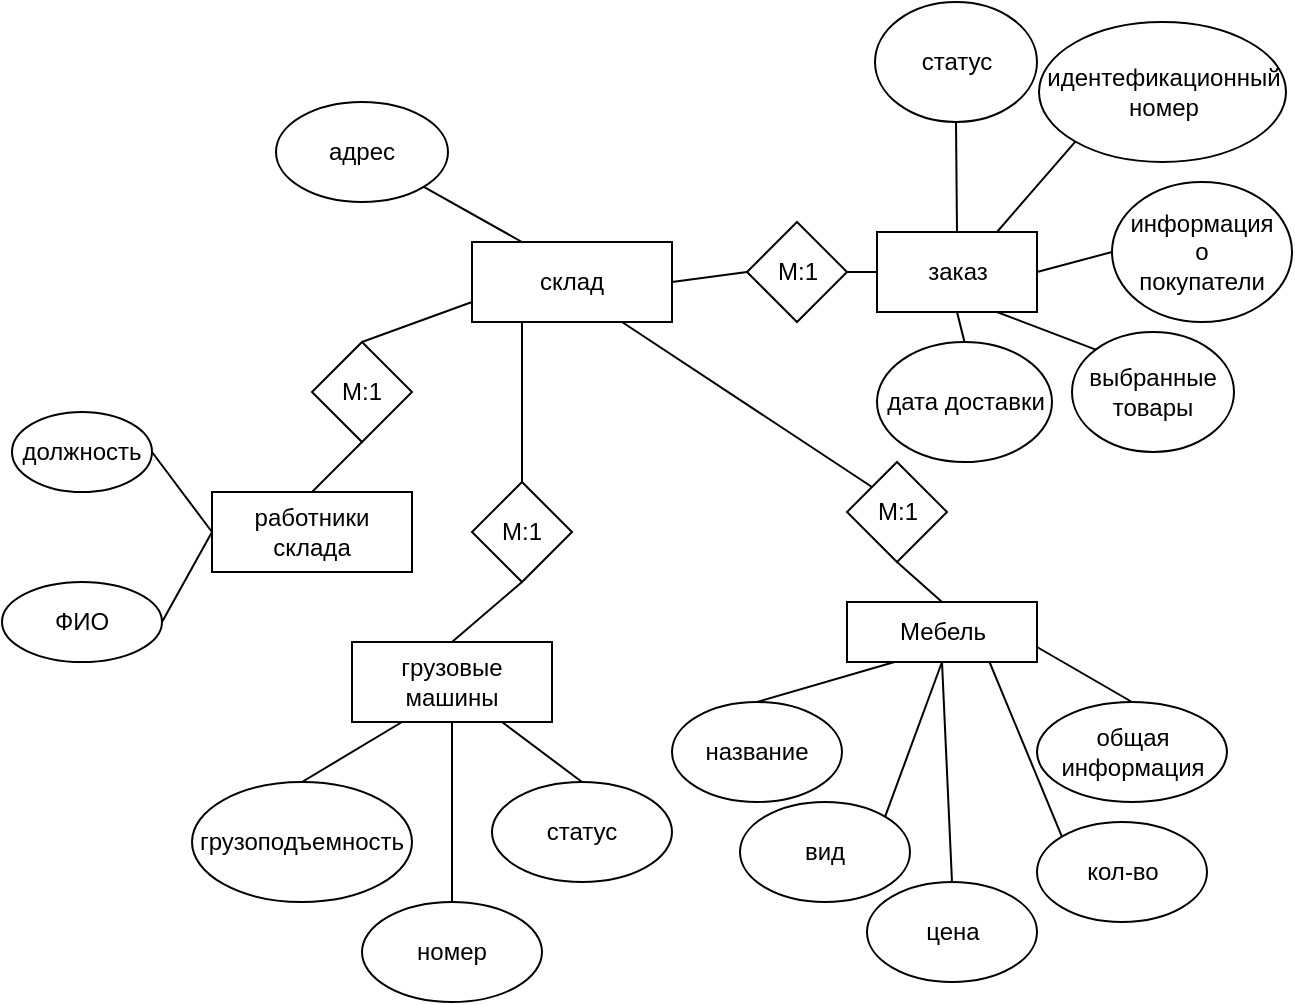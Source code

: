 <mxfile version="12.7.6" type="github"><diagram id="epTGNaUNw8TXTQZ4dMgf" name="Page-1"><mxGraphModel dx="599" dy="1801" grid="1" gridSize="10" guides="1" tooltips="1" connect="1" arrows="1" fold="1" page="1" pageScale="1" pageWidth="827" pageHeight="1169" math="0" shadow="0"><root><mxCell id="0"/><mxCell id="1" parent="0"/><mxCell id="NgNTmlbLvVTdhNcqx5IH-1" value="склад" style="rounded=0;whiteSpace=wrap;html=1;" vertex="1" parent="1"><mxGeometry x="280" y="100" width="100" height="40" as="geometry"/></mxCell><mxCell id="NgNTmlbLvVTdhNcqx5IH-2" value="" style="endArrow=none;html=1;exitX=0.25;exitY=0;exitDx=0;exitDy=0;" edge="1" parent="1" source="NgNTmlbLvVTdhNcqx5IH-1" target="NgNTmlbLvVTdhNcqx5IH-3"><mxGeometry width="50" height="50" relative="1" as="geometry"><mxPoint x="380" y="110" as="sourcePoint"/><mxPoint x="460" y="90" as="targetPoint"/></mxGeometry></mxCell><mxCell id="NgNTmlbLvVTdhNcqx5IH-3" value="адрес" style="ellipse;whiteSpace=wrap;html=1;" vertex="1" parent="1"><mxGeometry x="182" y="30" width="86" height="50" as="geometry"/></mxCell><mxCell id="NgNTmlbLvVTdhNcqx5IH-4" value="М:1&lt;br&gt;" style="rhombus;whiteSpace=wrap;html=1;" vertex="1" parent="1"><mxGeometry x="200" y="150" width="50" height="50" as="geometry"/></mxCell><mxCell id="NgNTmlbLvVTdhNcqx5IH-5" value="" style="endArrow=none;html=1;entryX=0.5;entryY=0;entryDx=0;entryDy=0;exitX=0;exitY=0.75;exitDx=0;exitDy=0;" edge="1" parent="1" source="NgNTmlbLvVTdhNcqx5IH-1" target="NgNTmlbLvVTdhNcqx5IH-4"><mxGeometry width="50" height="50" relative="1" as="geometry"><mxPoint x="300" y="300" as="sourcePoint"/><mxPoint x="350" y="250" as="targetPoint"/></mxGeometry></mxCell><mxCell id="NgNTmlbLvVTdhNcqx5IH-6" value="работники склада" style="rounded=0;whiteSpace=wrap;html=1;" vertex="1" parent="1"><mxGeometry x="150" y="225" width="100" height="40" as="geometry"/></mxCell><mxCell id="NgNTmlbLvVTdhNcqx5IH-7" value="М:1&lt;br&gt;" style="rhombus;whiteSpace=wrap;html=1;" vertex="1" parent="1"><mxGeometry x="280" y="220" width="50" height="50" as="geometry"/></mxCell><mxCell id="NgNTmlbLvVTdhNcqx5IH-8" value="" style="endArrow=none;html=1;entryX=0.5;entryY=0;entryDx=0;entryDy=0;exitX=0.25;exitY=1;exitDx=0;exitDy=0;" edge="1" parent="1" target="NgNTmlbLvVTdhNcqx5IH-7" source="NgNTmlbLvVTdhNcqx5IH-1"><mxGeometry width="50" height="50" relative="1" as="geometry"><mxPoint x="330" y="140" as="sourcePoint"/><mxPoint x="360" y="260" as="targetPoint"/></mxGeometry></mxCell><mxCell id="NgNTmlbLvVTdhNcqx5IH-9" value="М:1&lt;br&gt;" style="rhombus;whiteSpace=wrap;html=1;" vertex="1" parent="1"><mxGeometry x="467.5" y="210" width="50" height="50" as="geometry"/></mxCell><mxCell id="NgNTmlbLvVTdhNcqx5IH-10" value="" style="endArrow=none;html=1;entryX=0;entryY=0;entryDx=0;entryDy=0;exitX=0.75;exitY=1;exitDx=0;exitDy=0;" edge="1" parent="1" target="NgNTmlbLvVTdhNcqx5IH-9" source="NgNTmlbLvVTdhNcqx5IH-1"><mxGeometry width="50" height="50" relative="1" as="geometry"><mxPoint x="350" y="160.0" as="sourcePoint"/><mxPoint x="370" y="270" as="targetPoint"/></mxGeometry></mxCell><mxCell id="NgNTmlbLvVTdhNcqx5IH-11" value="М:1&lt;br&gt;" style="rhombus;whiteSpace=wrap;html=1;" vertex="1" parent="1"><mxGeometry x="417.5" y="90" width="50" height="50" as="geometry"/></mxCell><mxCell id="NgNTmlbLvVTdhNcqx5IH-12" value="" style="endArrow=none;html=1;entryX=0;entryY=0.5;entryDx=0;entryDy=0;exitX=1;exitY=0.5;exitDx=0;exitDy=0;" edge="1" parent="1" target="NgNTmlbLvVTdhNcqx5IH-11" source="NgNTmlbLvVTdhNcqx5IH-1"><mxGeometry width="50" height="50" relative="1" as="geometry"><mxPoint x="520" y="165.0" as="sourcePoint"/><mxPoint x="540" y="275" as="targetPoint"/></mxGeometry></mxCell><mxCell id="NgNTmlbLvVTdhNcqx5IH-13" value="" style="endArrow=none;html=1;entryX=0.5;entryY=1;entryDx=0;entryDy=0;exitX=0.5;exitY=0;exitDx=0;exitDy=0;" edge="1" parent="1" source="NgNTmlbLvVTdhNcqx5IH-6" target="NgNTmlbLvVTdhNcqx5IH-4"><mxGeometry width="50" height="50" relative="1" as="geometry"><mxPoint x="150" y="290" as="sourcePoint"/><mxPoint x="200" y="240" as="targetPoint"/></mxGeometry></mxCell><mxCell id="NgNTmlbLvVTdhNcqx5IH-15" value="ФИО" style="ellipse;whiteSpace=wrap;html=1;" vertex="1" parent="1"><mxGeometry x="45" y="270" width="80" height="40" as="geometry"/></mxCell><mxCell id="NgNTmlbLvVTdhNcqx5IH-16" value="должность&lt;br&gt;" style="ellipse;whiteSpace=wrap;html=1;" vertex="1" parent="1"><mxGeometry x="50" y="185" width="70" height="40" as="geometry"/></mxCell><mxCell id="NgNTmlbLvVTdhNcqx5IH-17" value="" style="endArrow=none;html=1;exitX=0;exitY=0.5;exitDx=0;exitDy=0;entryX=1;entryY=0.5;entryDx=0;entryDy=0;" edge="1" parent="1" source="NgNTmlbLvVTdhNcqx5IH-6" target="NgNTmlbLvVTdhNcqx5IH-15"><mxGeometry width="50" height="50" relative="1" as="geometry"><mxPoint x="320" y="340" as="sourcePoint"/><mxPoint x="370" y="290" as="targetPoint"/></mxGeometry></mxCell><mxCell id="NgNTmlbLvVTdhNcqx5IH-18" value="" style="endArrow=none;html=1;exitX=0;exitY=0.5;exitDx=0;exitDy=0;entryX=1;entryY=0.5;entryDx=0;entryDy=0;" edge="1" parent="1" source="NgNTmlbLvVTdhNcqx5IH-6" target="NgNTmlbLvVTdhNcqx5IH-16"><mxGeometry width="50" height="50" relative="1" as="geometry"><mxPoint x="320" y="340" as="sourcePoint"/><mxPoint x="80" y="245" as="targetPoint"/><Array as="points"/></mxGeometry></mxCell><mxCell id="NgNTmlbLvVTdhNcqx5IH-20" value="" style="endArrow=none;html=1;entryX=0.5;entryY=1;entryDx=0;entryDy=0;exitX=0.5;exitY=0;exitDx=0;exitDy=0;" edge="1" parent="1" source="NgNTmlbLvVTdhNcqx5IH-21" target="NgNTmlbLvVTdhNcqx5IH-7"><mxGeometry width="50" height="50" relative="1" as="geometry"><mxPoint x="320" y="340" as="sourcePoint"/><mxPoint x="370" y="290" as="targetPoint"/></mxGeometry></mxCell><mxCell id="NgNTmlbLvVTdhNcqx5IH-21" value="грузовые машины&lt;br&gt;" style="rounded=0;whiteSpace=wrap;html=1;" vertex="1" parent="1"><mxGeometry x="220" y="300" width="100" height="40" as="geometry"/></mxCell><mxCell id="NgNTmlbLvVTdhNcqx5IH-22" style="edgeStyle=orthogonalEdgeStyle;rounded=0;orthogonalLoop=1;jettySize=auto;html=1;exitX=0.5;exitY=1;exitDx=0;exitDy=0;" edge="1" parent="1" source="NgNTmlbLvVTdhNcqx5IH-16" target="NgNTmlbLvVTdhNcqx5IH-16"><mxGeometry relative="1" as="geometry"/></mxCell><mxCell id="NgNTmlbLvVTdhNcqx5IH-23" value="грузоподъемность&lt;br&gt;" style="ellipse;whiteSpace=wrap;html=1;" vertex="1" parent="1"><mxGeometry x="140" y="370" width="110" height="60" as="geometry"/></mxCell><mxCell id="NgNTmlbLvVTdhNcqx5IH-24" value="номер" style="ellipse;whiteSpace=wrap;html=1;" vertex="1" parent="1"><mxGeometry x="225" y="430" width="90" height="50" as="geometry"/></mxCell><mxCell id="NgNTmlbLvVTdhNcqx5IH-25" value="статус&lt;br&gt;" style="ellipse;whiteSpace=wrap;html=1;" vertex="1" parent="1"><mxGeometry x="290" y="370" width="90" height="50" as="geometry"/></mxCell><mxCell id="NgNTmlbLvVTdhNcqx5IH-26" value="" style="endArrow=none;html=1;exitX=0.25;exitY=1;exitDx=0;exitDy=0;entryX=0.5;entryY=0;entryDx=0;entryDy=0;" edge="1" parent="1" source="NgNTmlbLvVTdhNcqx5IH-21" target="NgNTmlbLvVTdhNcqx5IH-23"><mxGeometry width="50" height="50" relative="1" as="geometry"><mxPoint x="320" y="440" as="sourcePoint"/><mxPoint x="370" y="390" as="targetPoint"/></mxGeometry></mxCell><mxCell id="NgNTmlbLvVTdhNcqx5IH-27" value="" style="endArrow=none;html=1;entryX=0.5;entryY=1;entryDx=0;entryDy=0;exitX=0.5;exitY=0;exitDx=0;exitDy=0;" edge="1" parent="1" source="NgNTmlbLvVTdhNcqx5IH-24" target="NgNTmlbLvVTdhNcqx5IH-21"><mxGeometry width="50" height="50" relative="1" as="geometry"><mxPoint x="320" y="440" as="sourcePoint"/><mxPoint x="370" y="390" as="targetPoint"/></mxGeometry></mxCell><mxCell id="NgNTmlbLvVTdhNcqx5IH-28" value="" style="endArrow=none;html=1;entryX=0.75;entryY=1;entryDx=0;entryDy=0;exitX=0.5;exitY=0;exitDx=0;exitDy=0;" edge="1" parent="1" source="NgNTmlbLvVTdhNcqx5IH-25" target="NgNTmlbLvVTdhNcqx5IH-21"><mxGeometry width="50" height="50" relative="1" as="geometry"><mxPoint x="320" y="440" as="sourcePoint"/><mxPoint x="370" y="390" as="targetPoint"/></mxGeometry></mxCell><mxCell id="NgNTmlbLvVTdhNcqx5IH-30" value="Мебель&lt;br&gt;" style="rounded=0;whiteSpace=wrap;html=1;" vertex="1" parent="1"><mxGeometry x="467.5" y="280" width="95" height="30" as="geometry"/></mxCell><mxCell id="NgNTmlbLvVTdhNcqx5IH-31" value="" style="endArrow=none;html=1;entryX=0.5;entryY=1;entryDx=0;entryDy=0;exitX=0.5;exitY=0;exitDx=0;exitDy=0;" edge="1" parent="1" source="NgNTmlbLvVTdhNcqx5IH-30" target="NgNTmlbLvVTdhNcqx5IH-9"><mxGeometry width="50" height="50" relative="1" as="geometry"><mxPoint x="320" y="340" as="sourcePoint"/><mxPoint x="370" y="290" as="targetPoint"/></mxGeometry></mxCell><mxCell id="NgNTmlbLvVTdhNcqx5IH-33" value="название" style="ellipse;whiteSpace=wrap;html=1;" vertex="1" parent="1"><mxGeometry x="380" y="330" width="85" height="50" as="geometry"/></mxCell><mxCell id="NgNTmlbLvVTdhNcqx5IH-34" value="вид" style="ellipse;whiteSpace=wrap;html=1;" vertex="1" parent="1"><mxGeometry x="414" y="380" width="85" height="50" as="geometry"/></mxCell><mxCell id="NgNTmlbLvVTdhNcqx5IH-35" value="цена" style="ellipse;whiteSpace=wrap;html=1;" vertex="1" parent="1"><mxGeometry x="477.5" y="420" width="85" height="50" as="geometry"/></mxCell><mxCell id="NgNTmlbLvVTdhNcqx5IH-36" value="кол-во" style="ellipse;whiteSpace=wrap;html=1;" vertex="1" parent="1"><mxGeometry x="562.5" y="390" width="85" height="50" as="geometry"/></mxCell><mxCell id="NgNTmlbLvVTdhNcqx5IH-37" value="общая информация&lt;br&gt;" style="ellipse;whiteSpace=wrap;html=1;" vertex="1" parent="1"><mxGeometry x="562.5" y="330" width="95" height="50" as="geometry"/></mxCell><mxCell id="NgNTmlbLvVTdhNcqx5IH-38" value="" style="endArrow=none;html=1;entryX=0.25;entryY=1;entryDx=0;entryDy=0;exitX=0.5;exitY=0;exitDx=0;exitDy=0;" edge="1" parent="1" source="NgNTmlbLvVTdhNcqx5IH-33" target="NgNTmlbLvVTdhNcqx5IH-30"><mxGeometry width="50" height="50" relative="1" as="geometry"><mxPoint x="320" y="340" as="sourcePoint"/><mxPoint x="370" y="290" as="targetPoint"/></mxGeometry></mxCell><mxCell id="NgNTmlbLvVTdhNcqx5IH-39" value="" style="endArrow=none;html=1;entryX=0.5;entryY=1;entryDx=0;entryDy=0;exitX=1;exitY=0;exitDx=0;exitDy=0;" edge="1" parent="1" source="NgNTmlbLvVTdhNcqx5IH-34" target="NgNTmlbLvVTdhNcqx5IH-30"><mxGeometry width="50" height="50" relative="1" as="geometry"><mxPoint x="320" y="340" as="sourcePoint"/><mxPoint x="370" y="290" as="targetPoint"/></mxGeometry></mxCell><mxCell id="NgNTmlbLvVTdhNcqx5IH-40" value="" style="endArrow=none;html=1;entryX=0.5;entryY=1;entryDx=0;entryDy=0;exitX=0.5;exitY=0;exitDx=0;exitDy=0;" edge="1" parent="1" source="NgNTmlbLvVTdhNcqx5IH-35" target="NgNTmlbLvVTdhNcqx5IH-30"><mxGeometry width="50" height="50" relative="1" as="geometry"><mxPoint x="320" y="340" as="sourcePoint"/><mxPoint x="370" y="290" as="targetPoint"/></mxGeometry></mxCell><mxCell id="NgNTmlbLvVTdhNcqx5IH-41" value="" style="endArrow=none;html=1;entryX=0.75;entryY=1;entryDx=0;entryDy=0;exitX=0;exitY=0;exitDx=0;exitDy=0;" edge="1" parent="1" source="NgNTmlbLvVTdhNcqx5IH-36" target="NgNTmlbLvVTdhNcqx5IH-30"><mxGeometry width="50" height="50" relative="1" as="geometry"><mxPoint x="320" y="340" as="sourcePoint"/><mxPoint x="370" y="290" as="targetPoint"/></mxGeometry></mxCell><mxCell id="NgNTmlbLvVTdhNcqx5IH-42" value="" style="endArrow=none;html=1;entryX=1;entryY=0.75;entryDx=0;entryDy=0;exitX=0.5;exitY=0;exitDx=0;exitDy=0;" edge="1" parent="1" source="NgNTmlbLvVTdhNcqx5IH-37" target="NgNTmlbLvVTdhNcqx5IH-30"><mxGeometry width="50" height="50" relative="1" as="geometry"><mxPoint x="320" y="340" as="sourcePoint"/><mxPoint x="370" y="290" as="targetPoint"/></mxGeometry></mxCell><mxCell id="NgNTmlbLvVTdhNcqx5IH-43" value="идентефикационный номер" style="ellipse;whiteSpace=wrap;html=1;" vertex="1" parent="1"><mxGeometry x="563.5" y="-10" width="123.5" height="70" as="geometry"/></mxCell><mxCell id="NgNTmlbLvVTdhNcqx5IH-44" value="статус" style="ellipse;whiteSpace=wrap;html=1;" vertex="1" parent="1"><mxGeometry x="481.5" y="-20" width="81" height="60" as="geometry"/></mxCell><mxCell id="NgNTmlbLvVTdhNcqx5IH-45" value="информация&lt;br&gt;о&lt;br&gt;покупатели&lt;br&gt;" style="ellipse;whiteSpace=wrap;html=1;" vertex="1" parent="1"><mxGeometry x="600" y="70" width="90" height="70" as="geometry"/></mxCell><mxCell id="NgNTmlbLvVTdhNcqx5IH-46" value="выбранные товары&lt;br&gt;" style="ellipse;whiteSpace=wrap;html=1;" vertex="1" parent="1"><mxGeometry x="580" y="145" width="81" height="60" as="geometry"/></mxCell><mxCell id="NgNTmlbLvVTdhNcqx5IH-47" value="дата доставки&lt;br&gt;" style="ellipse;whiteSpace=wrap;html=1;" vertex="1" parent="1"><mxGeometry x="482.5" y="150" width="87.5" height="60" as="geometry"/></mxCell><mxCell id="NgNTmlbLvVTdhNcqx5IH-49" value="заказ&lt;br&gt;" style="rounded=0;whiteSpace=wrap;html=1;" vertex="1" parent="1"><mxGeometry x="482.5" y="95" width="80" height="40" as="geometry"/></mxCell><mxCell id="NgNTmlbLvVTdhNcqx5IH-50" value="" style="endArrow=none;html=1;entryX=1;entryY=0.5;entryDx=0;entryDy=0;exitX=0;exitY=0.5;exitDx=0;exitDy=0;" edge="1" parent="1" source="NgNTmlbLvVTdhNcqx5IH-49" target="NgNTmlbLvVTdhNcqx5IH-11"><mxGeometry width="50" height="50" relative="1" as="geometry"><mxPoint x="350" y="330" as="sourcePoint"/><mxPoint x="400" y="280" as="targetPoint"/></mxGeometry></mxCell><mxCell id="NgNTmlbLvVTdhNcqx5IH-51" value="" style="endArrow=none;html=1;entryX=0.5;entryY=0;entryDx=0;entryDy=0;exitX=0.5;exitY=1;exitDx=0;exitDy=0;" edge="1" parent="1" source="NgNTmlbLvVTdhNcqx5IH-44" target="NgNTmlbLvVTdhNcqx5IH-49"><mxGeometry width="50" height="50" relative="1" as="geometry"><mxPoint x="350" y="330" as="sourcePoint"/><mxPoint x="400" y="280" as="targetPoint"/></mxGeometry></mxCell><mxCell id="NgNTmlbLvVTdhNcqx5IH-52" value="" style="endArrow=none;html=1;entryX=0;entryY=1;entryDx=0;entryDy=0;exitX=0.75;exitY=0;exitDx=0;exitDy=0;" edge="1" parent="1" source="NgNTmlbLvVTdhNcqx5IH-49" target="NgNTmlbLvVTdhNcqx5IH-43"><mxGeometry width="50" height="50" relative="1" as="geometry"><mxPoint x="350" y="330" as="sourcePoint"/><mxPoint x="400" y="280" as="targetPoint"/></mxGeometry></mxCell><mxCell id="NgNTmlbLvVTdhNcqx5IH-53" value="" style="endArrow=none;html=1;entryX=0;entryY=0.5;entryDx=0;entryDy=0;exitX=1;exitY=0.5;exitDx=0;exitDy=0;" edge="1" parent="1" source="NgNTmlbLvVTdhNcqx5IH-49" target="NgNTmlbLvVTdhNcqx5IH-45"><mxGeometry width="50" height="50" relative="1" as="geometry"><mxPoint x="350" y="330" as="sourcePoint"/><mxPoint x="400" y="280" as="targetPoint"/></mxGeometry></mxCell><mxCell id="NgNTmlbLvVTdhNcqx5IH-54" value="" style="endArrow=none;html=1;entryX=0.75;entryY=1;entryDx=0;entryDy=0;exitX=0;exitY=0;exitDx=0;exitDy=0;" edge="1" parent="1" source="NgNTmlbLvVTdhNcqx5IH-46" target="NgNTmlbLvVTdhNcqx5IH-49"><mxGeometry width="50" height="50" relative="1" as="geometry"><mxPoint x="350" y="330" as="sourcePoint"/><mxPoint x="400" y="280" as="targetPoint"/></mxGeometry></mxCell><mxCell id="NgNTmlbLvVTdhNcqx5IH-55" value="" style="endArrow=none;html=1;entryX=0.5;entryY=1;entryDx=0;entryDy=0;exitX=0.5;exitY=0;exitDx=0;exitDy=0;" edge="1" parent="1" source="NgNTmlbLvVTdhNcqx5IH-47" target="NgNTmlbLvVTdhNcqx5IH-49"><mxGeometry width="50" height="50" relative="1" as="geometry"><mxPoint x="350" y="330" as="sourcePoint"/><mxPoint x="400" y="280" as="targetPoint"/></mxGeometry></mxCell></root></mxGraphModel></diagram></mxfile>